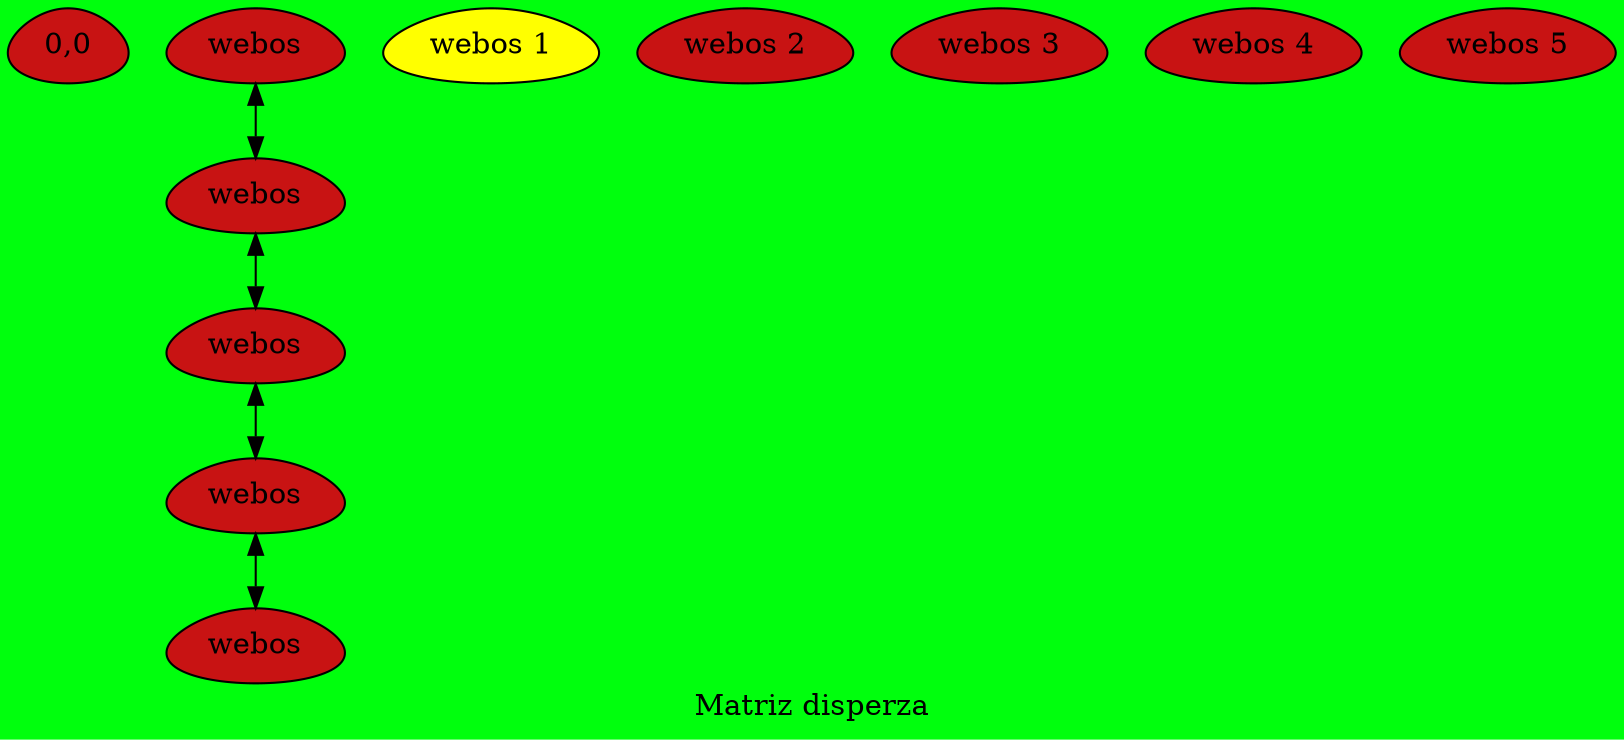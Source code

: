 digraph L {
    node[shape = egg fillcolor = "#c81313" style = filled]
    
    label = "Matriz disperza" // Pie de grafo
    bgcolor = "#00ff0d" // background
    
    subgraph name {
        raiz[label = "0,0"]
        edge[dir = "both"]
        // Crear cabezeras de las filas
        fila1[label = "webos" group = 1]; 
        fila2[label = "webos" group = 1]; 
        fila3[label = "webos" group = 1]; 
        fila4[label = "webos" group = 1]; 
        fila5[label = "webos" group = 1];

        // Enlazamos los nodos
        fila1 -> fila2
        fila2 -> fila3
        fila3 -> fila4
        fila4 -> fila5 

        // Hacemos las columnas
        columna1[label = "webos 1", group = 2, fillcolor = yellow]
        columna2[label = "webos 2", group = 3]
        columna3[label = "webos 3", group = 4]
        columna4[label = "webos 4", group = 5]
        columna5[label = "webos 5", group = 6]
    }
}